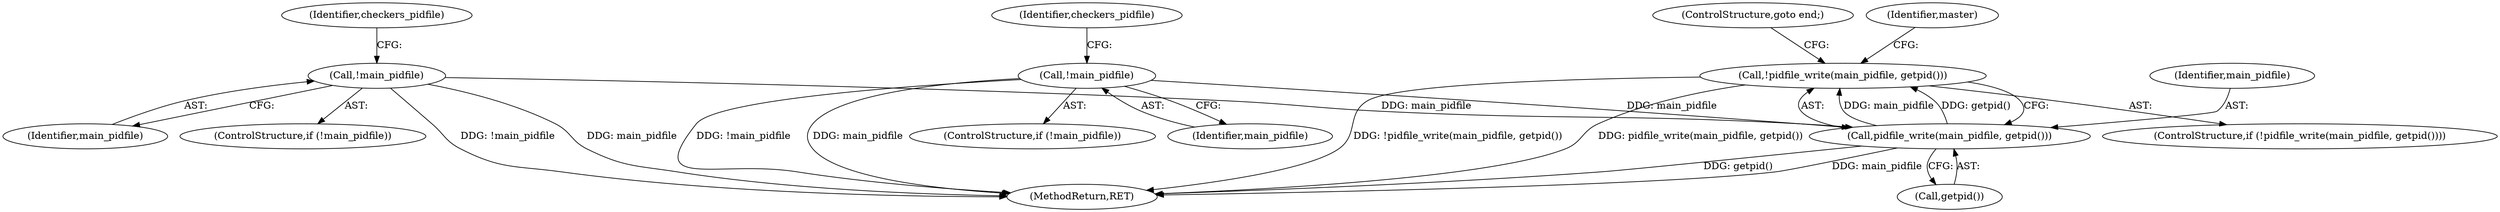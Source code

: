 digraph "0_keepalived_c6247a9ef2c7b33244ab1d3aa5d629ec49f0a067_1@API" {
"1000618" [label="(Call,!pidfile_write(main_pidfile, getpid()))"];
"1000619" [label="(Call,pidfile_write(main_pidfile, getpid()))"];
"1000542" [label="(Call,!main_pidfile)"];
"1000560" [label="(Call,!main_pidfile)"];
"1000561" [label="(Identifier,main_pidfile)"];
"1000541" [label="(ControlStructure,if (!main_pidfile))"];
"1000547" [label="(Identifier,checkers_pidfile)"];
"1000559" [label="(ControlStructure,if (!main_pidfile))"];
"1000543" [label="(Identifier,main_pidfile)"];
"1000542" [label="(Call,!main_pidfile)"];
"1000621" [label="(Call,getpid())"];
"1000565" [label="(Identifier,checkers_pidfile)"];
"1000560" [label="(Call,!main_pidfile)"];
"1000622" [label="(ControlStructure,goto end;)"];
"1000624" [label="(Identifier,master)"];
"1000620" [label="(Identifier,main_pidfile)"];
"1000618" [label="(Call,!pidfile_write(main_pidfile, getpid()))"];
"1000619" [label="(Call,pidfile_write(main_pidfile, getpid()))"];
"1000617" [label="(ControlStructure,if (!pidfile_write(main_pidfile, getpid())))"];
"1000673" [label="(MethodReturn,RET)"];
"1000618" -> "1000617"  [label="AST: "];
"1000618" -> "1000619"  [label="CFG: "];
"1000619" -> "1000618"  [label="AST: "];
"1000622" -> "1000618"  [label="CFG: "];
"1000624" -> "1000618"  [label="CFG: "];
"1000618" -> "1000673"  [label="DDG: !pidfile_write(main_pidfile, getpid())"];
"1000618" -> "1000673"  [label="DDG: pidfile_write(main_pidfile, getpid())"];
"1000619" -> "1000618"  [label="DDG: main_pidfile"];
"1000619" -> "1000618"  [label="DDG: getpid()"];
"1000619" -> "1000621"  [label="CFG: "];
"1000620" -> "1000619"  [label="AST: "];
"1000621" -> "1000619"  [label="AST: "];
"1000619" -> "1000673"  [label="DDG: getpid()"];
"1000619" -> "1000673"  [label="DDG: main_pidfile"];
"1000542" -> "1000619"  [label="DDG: main_pidfile"];
"1000560" -> "1000619"  [label="DDG: main_pidfile"];
"1000542" -> "1000541"  [label="AST: "];
"1000542" -> "1000543"  [label="CFG: "];
"1000543" -> "1000542"  [label="AST: "];
"1000547" -> "1000542"  [label="CFG: "];
"1000542" -> "1000673"  [label="DDG: !main_pidfile"];
"1000542" -> "1000673"  [label="DDG: main_pidfile"];
"1000560" -> "1000559"  [label="AST: "];
"1000560" -> "1000561"  [label="CFG: "];
"1000561" -> "1000560"  [label="AST: "];
"1000565" -> "1000560"  [label="CFG: "];
"1000560" -> "1000673"  [label="DDG: !main_pidfile"];
"1000560" -> "1000673"  [label="DDG: main_pidfile"];
}

